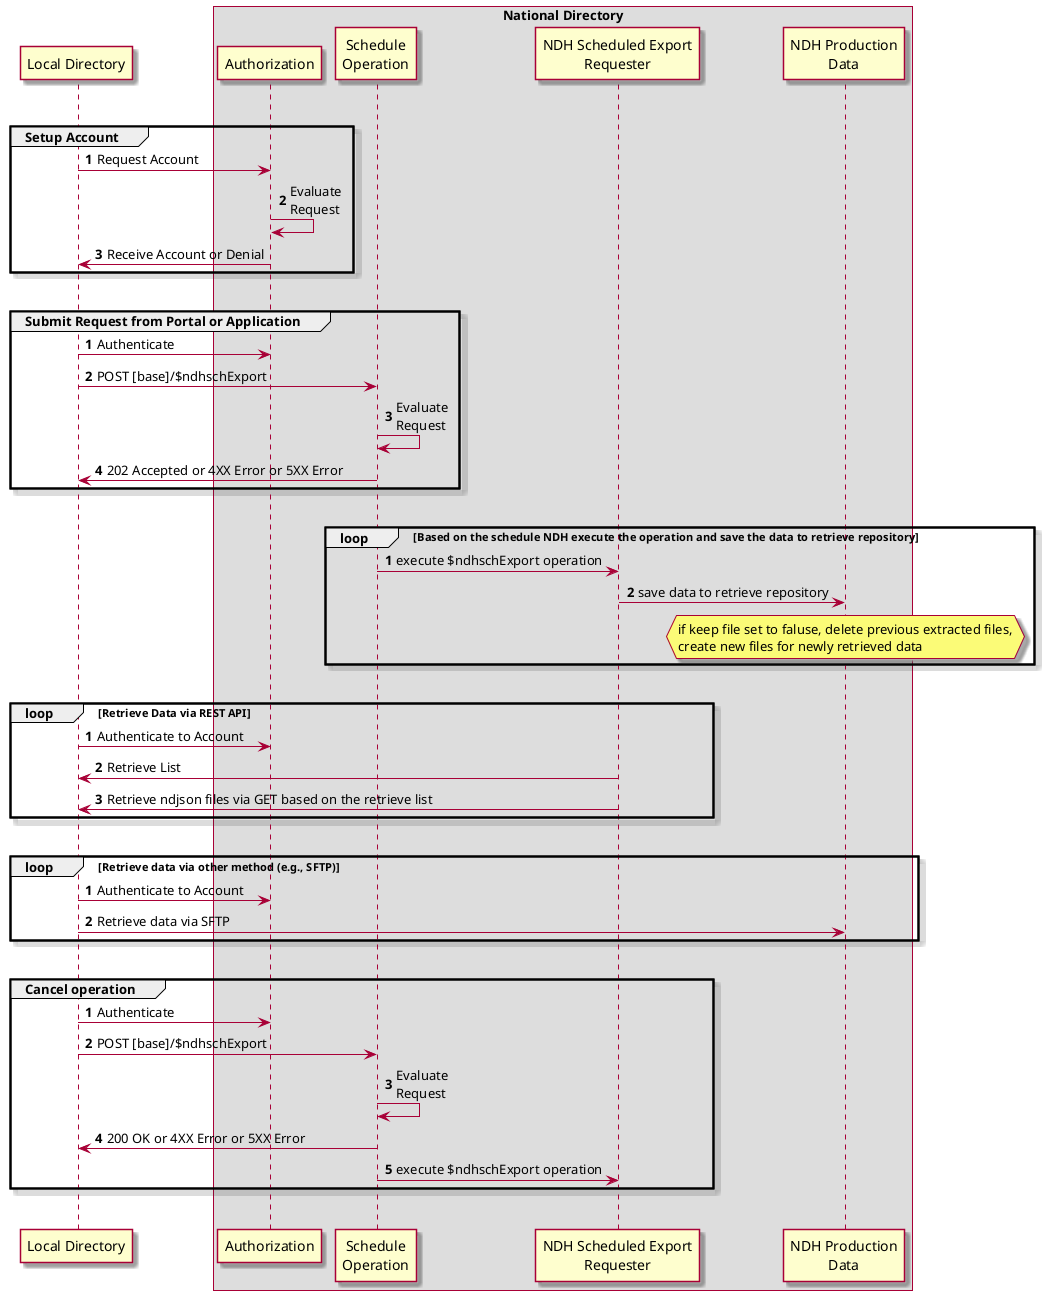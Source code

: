 @startuml
skin rose
/'autonumber '/

participant APP as "Local Directory"
box National Directory
participant "Authorization" as AUTH
participant "Schedule\nOperation" as SCHEDULE
participant "NDH Scheduled Export\nRequester" as FHIR
participant "NDH Production\nData" as FILE
end box
|||
autonumber
Group  Setup Account
    APP -> AUTH: Request Account
    AUTH -> AUTH: Evaluate\nRequest
    AUTH -> APP: Receive Account or Denial
end
autonumber stop
|||
autonumber

Group Submit Request from Portal or Application
    APP -> AUTH: Authenticate
    APP -> SCHEDULE: POST [base]/$ndhschExport
    SCHEDULE -> SCHEDULE: Evaluate\nRequest
    SCHEDULE -> APP: 202 Accepted or 4XX Error or 5XX Error
end
autonumber stop
|||
autonumber
loop Based on the schedule NDH execute the operation and save the data to retrieve repository
    SCHEDULE -> FHIR: execute $ndhschExport operation
    FHIR -> FILE: save data to retrieve repository
    hnote over FILE: if keep file set to faluse, delete previous extracted files,\ncreate new files for newly retrieved data
end
autonumber stop
|||
autonumber
loop Retrieve Data via REST API
    APP -> AUTH: Authenticate to Account
    FHIR -> APP: Retrieve List
    FHIR -> APP: Retrieve ndjson files via GET based on the retrieve list   
end
autonumber stop
|||
autonumber
loop Retrieve data via other method (e.g., SFTP)
    APP -> AUTH: Authenticate to Account
    APP -> FILE: Retrieve data via SFTP
end
autonumber stop
|||
autonumber
Group Cancel operation
     APP -> AUTH: Authenticate
    APP -> SCHEDULE: POST [base]/$ndhschExport
    SCHEDULE -> SCHEDULE: Evaluate\nRequest
    SCHEDULE -> APP: 200 OK or 4XX Error or 5XX Error
    SCHEDULE -> FHIR: execute $ndhschExport operation
end
autonumber stop
|||
@enduml